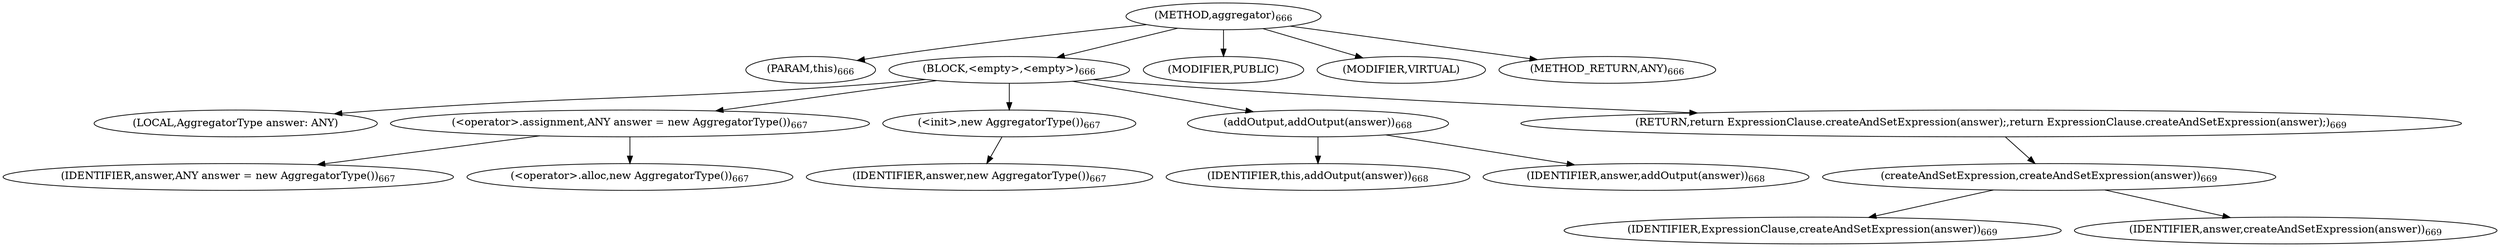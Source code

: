 digraph "aggregator" {  
"1394" [label = <(METHOD,aggregator)<SUB>666</SUB>> ]
"169" [label = <(PARAM,this)<SUB>666</SUB>> ]
"1395" [label = <(BLOCK,&lt;empty&gt;,&lt;empty&gt;)<SUB>666</SUB>> ]
"167" [label = <(LOCAL,AggregatorType answer: ANY)> ]
"1396" [label = <(&lt;operator&gt;.assignment,ANY answer = new AggregatorType())<SUB>667</SUB>> ]
"1397" [label = <(IDENTIFIER,answer,ANY answer = new AggregatorType())<SUB>667</SUB>> ]
"1398" [label = <(&lt;operator&gt;.alloc,new AggregatorType())<SUB>667</SUB>> ]
"1399" [label = <(&lt;init&gt;,new AggregatorType())<SUB>667</SUB>> ]
"166" [label = <(IDENTIFIER,answer,new AggregatorType())<SUB>667</SUB>> ]
"1400" [label = <(addOutput,addOutput(answer))<SUB>668</SUB>> ]
"168" [label = <(IDENTIFIER,this,addOutput(answer))<SUB>668</SUB>> ]
"1401" [label = <(IDENTIFIER,answer,addOutput(answer))<SUB>668</SUB>> ]
"1402" [label = <(RETURN,return ExpressionClause.createAndSetExpression(answer);,return ExpressionClause.createAndSetExpression(answer);)<SUB>669</SUB>> ]
"1403" [label = <(createAndSetExpression,createAndSetExpression(answer))<SUB>669</SUB>> ]
"1404" [label = <(IDENTIFIER,ExpressionClause,createAndSetExpression(answer))<SUB>669</SUB>> ]
"1405" [label = <(IDENTIFIER,answer,createAndSetExpression(answer))<SUB>669</SUB>> ]
"1406" [label = <(MODIFIER,PUBLIC)> ]
"1407" [label = <(MODIFIER,VIRTUAL)> ]
"1408" [label = <(METHOD_RETURN,ANY)<SUB>666</SUB>> ]
  "1394" -> "169" 
  "1394" -> "1395" 
  "1394" -> "1406" 
  "1394" -> "1407" 
  "1394" -> "1408" 
  "1395" -> "167" 
  "1395" -> "1396" 
  "1395" -> "1399" 
  "1395" -> "1400" 
  "1395" -> "1402" 
  "1396" -> "1397" 
  "1396" -> "1398" 
  "1399" -> "166" 
  "1400" -> "168" 
  "1400" -> "1401" 
  "1402" -> "1403" 
  "1403" -> "1404" 
  "1403" -> "1405" 
}
